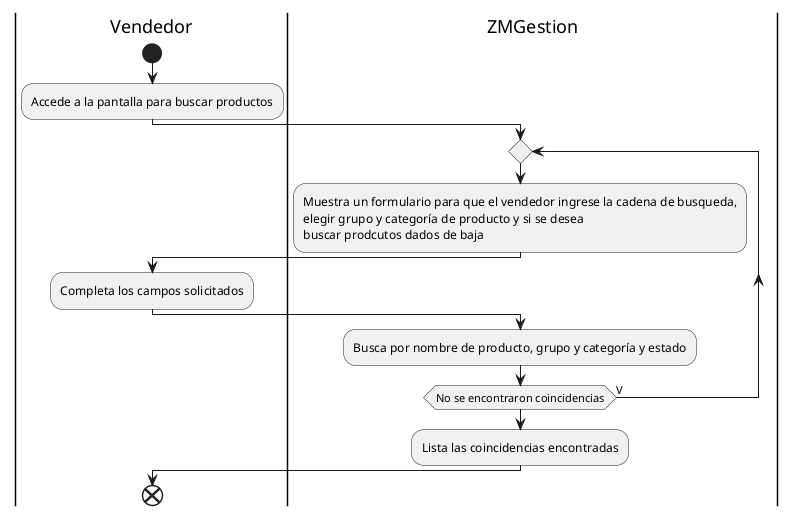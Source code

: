 @startuml buscarAvanzadoProductos
|Vendedor|
start
:Accede a la pantalla para buscar productos;
|ZMGestion|
repeat
:Muestra un formulario para que el vendedor ingrese la cadena de busqueda,
elegir grupo y categoría de producto y si se desea 
buscar prodcutos dados de baja;
|Vendedor|
:Completa los campos solicitados;
|ZMGestion| 
:Busca por nombre de producto, grupo y categoría y estado;
repeat while(No se encontraron coincidencias) is (V)
:Lista las coincidencias encontradas;
|Vendedor|
end
@enduml